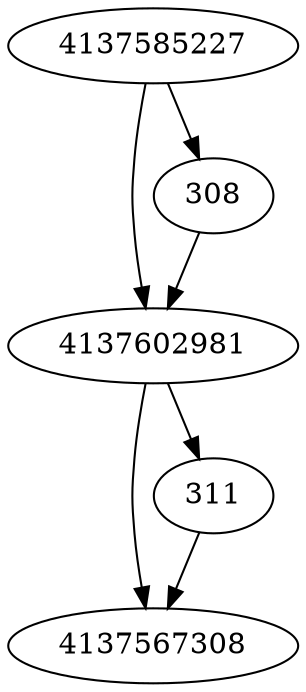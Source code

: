 strict digraph  {
4137602981;
4137585227;
4137567308;
308;
311;
4137602981 -> 4137567308;
4137602981 -> 311;
4137585227 -> 308;
4137585227 -> 4137602981;
308 -> 4137602981;
311 -> 4137567308;
}
